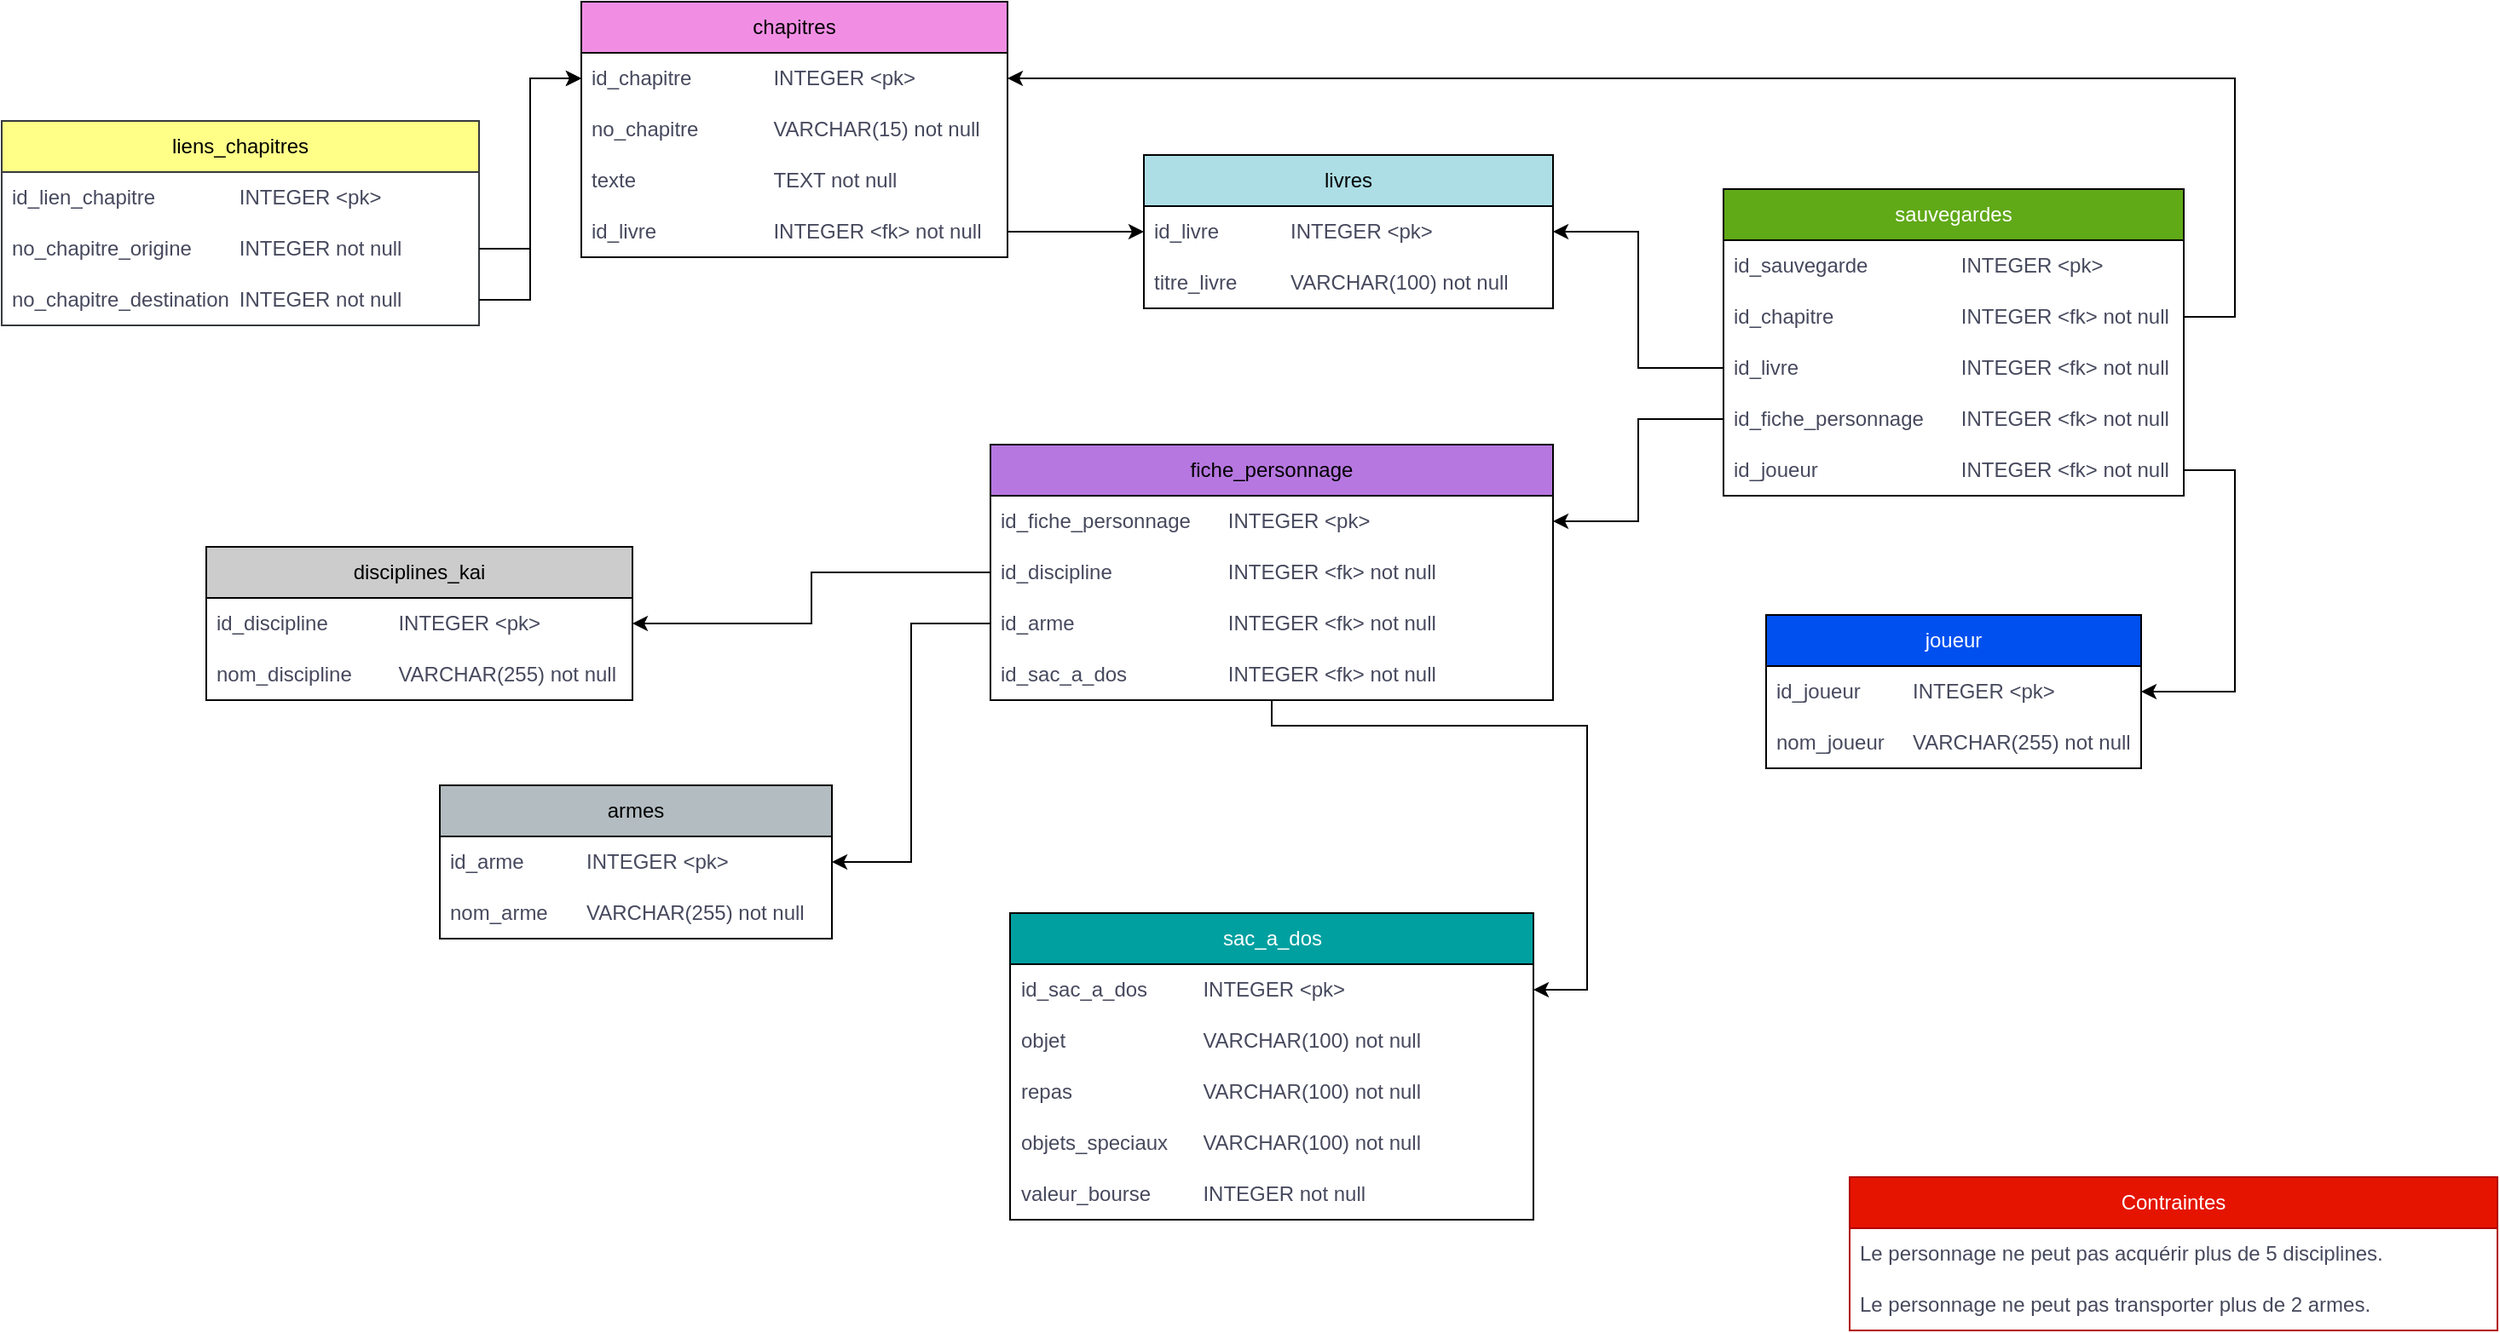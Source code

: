 <mxfile version="22.0.3" type="device">
  <diagram name="Page-1" id="bhdEEEq2-NHT4FDIxLzn">
    <mxGraphModel dx="2434" dy="828" grid="1" gridSize="10" guides="1" tooltips="1" connect="1" arrows="1" fold="1" page="1" pageScale="1" pageWidth="827" pageHeight="1169" background="#ffffff" math="0" shadow="0">
      <root>
        <mxCell id="0" />
        <mxCell id="1" parent="0" />
        <mxCell id="dJn-uZHUKYAvIJkOraK_-2" value="chapitres" style="swimlane;fontStyle=0;childLayout=stackLayout;horizontal=1;startSize=30;horizontalStack=0;resizeParent=1;resizeParentMax=0;resizeLast=0;collapsible=1;marginBottom=0;whiteSpace=wrap;html=1;labelBackgroundColor=none;fillColor=#f18ee4;strokeColor=#000000;" parent="1" vertex="1">
          <mxGeometry x="-330" y="50" width="250" height="150" as="geometry" />
        </mxCell>
        <mxCell id="dJn-uZHUKYAvIJkOraK_-3" value="id_chapitre&lt;span style=&quot;white-space: pre;&quot;&gt;&#x9;&lt;/span&gt;&lt;span style=&quot;white-space: pre;&quot;&gt;&#x9;&lt;/span&gt;INTEGER &amp;lt;pk&amp;gt;" style="text;strokeColor=none;fillColor=none;align=left;verticalAlign=middle;spacingLeft=4;spacingRight=4;overflow=hidden;points=[[0,0.5],[1,0.5]];portConstraint=eastwest;rotatable=0;whiteSpace=wrap;html=1;labelBackgroundColor=none;fontColor=#46495D;" parent="dJn-uZHUKYAvIJkOraK_-2" vertex="1">
          <mxGeometry y="30" width="250" height="30" as="geometry" />
        </mxCell>
        <mxCell id="dJn-uZHUKYAvIJkOraK_-4" value="no_chapitre&lt;span style=&quot;white-space: pre;&quot;&gt;&#x9;&lt;/span&gt;&lt;span style=&quot;white-space: pre;&quot;&gt;&#x9;&lt;/span&gt;VARCHAR(15) not null" style="text;strokeColor=none;fillColor=none;align=left;verticalAlign=middle;spacingLeft=4;spacingRight=4;overflow=hidden;points=[[0,0.5],[1,0.5]];portConstraint=eastwest;rotatable=0;whiteSpace=wrap;html=1;labelBackgroundColor=none;fontColor=#46495D;" parent="dJn-uZHUKYAvIJkOraK_-2" vertex="1">
          <mxGeometry y="60" width="250" height="30" as="geometry" />
        </mxCell>
        <mxCell id="dJn-uZHUKYAvIJkOraK_-5" value="texte&lt;span style=&quot;white-space: pre;&quot;&gt;&#x9;&lt;/span&gt;&lt;span style=&quot;white-space: pre;&quot;&gt;&#x9;&lt;/span&gt;&lt;span style=&quot;white-space: pre;&quot;&gt;&#x9;&lt;/span&gt;TEXT not null" style="text;strokeColor=none;fillColor=none;align=left;verticalAlign=middle;spacingLeft=4;spacingRight=4;overflow=hidden;points=[[0,0.5],[1,0.5]];portConstraint=eastwest;rotatable=0;whiteSpace=wrap;html=1;labelBackgroundColor=none;fontColor=#46495D;" parent="dJn-uZHUKYAvIJkOraK_-2" vertex="1">
          <mxGeometry y="90" width="250" height="30" as="geometry" />
        </mxCell>
        <mxCell id="dJn-uZHUKYAvIJkOraK_-24" value="id_livre&lt;span style=&quot;white-space: pre;&quot;&gt;&#x9;&lt;/span&gt;&lt;span style=&quot;white-space: pre;&quot;&gt;&#x9;&lt;/span&gt;&lt;span style=&quot;white-space: pre;&quot;&gt;&#x9;&lt;/span&gt;INTEGER &amp;lt;fk&amp;gt; not null" style="text;strokeColor=none;fillColor=none;align=left;verticalAlign=middle;spacingLeft=4;spacingRight=4;overflow=hidden;points=[[0,0.5],[1,0.5]];portConstraint=eastwest;rotatable=0;whiteSpace=wrap;html=1;labelBackgroundColor=none;fontColor=#46495D;" parent="dJn-uZHUKYAvIJkOraK_-2" vertex="1">
          <mxGeometry y="120" width="250" height="30" as="geometry" />
        </mxCell>
        <mxCell id="dJn-uZHUKYAvIJkOraK_-6" value="livres" style="swimlane;fontStyle=0;childLayout=stackLayout;horizontal=1;startSize=30;horizontalStack=0;resizeParent=1;resizeParentMax=0;resizeLast=0;collapsible=1;marginBottom=0;whiteSpace=wrap;html=1;swimlaneFillColor=none;labelBackgroundColor=none;fillColor=#ADDEE6;strokeColor=#000000;" parent="1" vertex="1">
          <mxGeometry y="140" width="240" height="90" as="geometry" />
        </mxCell>
        <mxCell id="dJn-uZHUKYAvIJkOraK_-7" value="id_livre&lt;span style=&quot;white-space: pre;&quot;&gt;&#x9;&lt;/span&gt;&lt;span style=&quot;white-space: pre;&quot;&gt;&#x9;&lt;/span&gt;INTEGER &amp;lt;pk&amp;gt;" style="text;strokeColor=none;fillColor=none;align=left;verticalAlign=middle;spacingLeft=4;spacingRight=4;overflow=hidden;points=[[0,0.5],[1,0.5]];portConstraint=eastwest;rotatable=0;whiteSpace=wrap;html=1;labelBackgroundColor=none;fontColor=#46495D;" parent="dJn-uZHUKYAvIJkOraK_-6" vertex="1">
          <mxGeometry y="30" width="240" height="30" as="geometry" />
        </mxCell>
        <mxCell id="dJn-uZHUKYAvIJkOraK_-8" value="titre_livre&lt;span style=&quot;white-space: pre;&quot;&gt;&#x9;&lt;/span&gt;&lt;span style=&quot;white-space: pre;&quot;&gt;&#x9;&lt;/span&gt;VARCHAR(100) not null" style="text;strokeColor=none;fillColor=none;align=left;verticalAlign=middle;spacingLeft=4;spacingRight=4;overflow=hidden;points=[[0,0.5],[1,0.5]];portConstraint=eastwest;rotatable=0;whiteSpace=wrap;html=1;labelBackgroundColor=none;fontColor=#46495D;" parent="dJn-uZHUKYAvIJkOraK_-6" vertex="1">
          <mxGeometry y="60" width="240" height="30" as="geometry" />
        </mxCell>
        <mxCell id="dJn-uZHUKYAvIJkOraK_-10" value="liens_chapitres" style="swimlane;fontStyle=0;childLayout=stackLayout;horizontal=1;startSize=30;horizontalStack=0;resizeParent=1;resizeParentMax=0;resizeLast=0;collapsible=1;marginBottom=0;whiteSpace=wrap;html=1;labelBackgroundColor=none;fillColor=#ffff88;strokeColor=#36393d;" parent="1" vertex="1">
          <mxGeometry x="-670" y="120" width="280" height="120" as="geometry" />
        </mxCell>
        <mxCell id="dJn-uZHUKYAvIJkOraK_-11" value="id_lien_chapitre&lt;span style=&quot;white-space: pre;&quot;&gt;&#x9;&lt;/span&gt;&lt;span style=&quot;white-space: pre;&quot;&gt;&#x9;&lt;/span&gt;INTEGER &amp;lt;pk&amp;gt;" style="text;strokeColor=none;fillColor=none;align=left;verticalAlign=middle;spacingLeft=4;spacingRight=4;overflow=hidden;points=[[0,0.5],[1,0.5]];portConstraint=eastwest;rotatable=0;whiteSpace=wrap;html=1;labelBackgroundColor=none;fontColor=#46495D;" parent="dJn-uZHUKYAvIJkOraK_-10" vertex="1">
          <mxGeometry y="30" width="280" height="30" as="geometry" />
        </mxCell>
        <mxCell id="dJn-uZHUKYAvIJkOraK_-12" value="no_chapitre_origine&lt;span style=&quot;white-space: pre;&quot;&gt;&#x9;&lt;/span&gt;INTEGER not null" style="text;strokeColor=none;fillColor=none;align=left;verticalAlign=middle;spacingLeft=4;spacingRight=4;overflow=hidden;points=[[0,0.5],[1,0.5]];portConstraint=eastwest;rotatable=0;whiteSpace=wrap;html=1;labelBackgroundColor=none;fontColor=#46495D;" parent="dJn-uZHUKYAvIJkOraK_-10" vertex="1">
          <mxGeometry y="60" width="280" height="30" as="geometry" />
        </mxCell>
        <mxCell id="dJn-uZHUKYAvIJkOraK_-13" value="no_chapitre_destination&lt;span style=&quot;white-space: pre;&quot;&gt;&#x9;&lt;/span&gt;INTEGER not null" style="text;strokeColor=none;fillColor=none;align=left;verticalAlign=middle;spacingLeft=4;spacingRight=4;overflow=hidden;points=[[0,0.5],[1,0.5]];portConstraint=eastwest;rotatable=0;whiteSpace=wrap;html=1;labelBackgroundColor=none;fontColor=#46495D;" parent="dJn-uZHUKYAvIJkOraK_-10" vertex="1">
          <mxGeometry y="90" width="280" height="30" as="geometry" />
        </mxCell>
        <mxCell id="dJn-uZHUKYAvIJkOraK_-14" value="sauvegardes" style="swimlane;fontStyle=0;childLayout=stackLayout;horizontal=1;startSize=30;horizontalStack=0;resizeParent=1;resizeParentMax=0;resizeLast=0;collapsible=1;marginBottom=0;whiteSpace=wrap;html=1;labelBackgroundColor=none;fillColor=#60a917;strokeColor=#000000;fontColor=#ffffff;" parent="1" vertex="1">
          <mxGeometry x="340" y="160" width="270" height="180" as="geometry" />
        </mxCell>
        <mxCell id="dJn-uZHUKYAvIJkOraK_-15" value="id_sauvegarde&lt;span style=&quot;white-space: pre;&quot;&gt;&#x9;&lt;/span&gt;&lt;span style=&quot;white-space: pre;&quot;&gt;&#x9;&lt;/span&gt;INTEGER &amp;lt;pk&amp;gt;" style="text;strokeColor=none;fillColor=none;align=left;verticalAlign=middle;spacingLeft=4;spacingRight=4;overflow=hidden;points=[[0,0.5],[1,0.5]];portConstraint=eastwest;rotatable=0;whiteSpace=wrap;html=1;labelBackgroundColor=none;fontColor=#46495D;" parent="dJn-uZHUKYAvIJkOraK_-14" vertex="1">
          <mxGeometry y="30" width="270" height="30" as="geometry" />
        </mxCell>
        <mxCell id="dJn-uZHUKYAvIJkOraK_-16" value="id_chapitre&lt;span style=&quot;white-space: pre;&quot;&gt;&#x9;&lt;/span&gt;&lt;span style=&quot;white-space: pre;&quot;&gt;&#x9;&lt;/span&gt;&lt;span style=&quot;white-space: pre;&quot;&gt;&#x9;&lt;/span&gt;INTEGER &amp;lt;fk&amp;gt; not null" style="text;strokeColor=none;fillColor=none;align=left;verticalAlign=middle;spacingLeft=4;spacingRight=4;overflow=hidden;points=[[0,0.5],[1,0.5]];portConstraint=eastwest;rotatable=0;whiteSpace=wrap;html=1;labelBackgroundColor=none;fontColor=#46495D;" parent="dJn-uZHUKYAvIJkOraK_-14" vertex="1">
          <mxGeometry y="60" width="270" height="30" as="geometry" />
        </mxCell>
        <mxCell id="dJn-uZHUKYAvIJkOraK_-17" value="id_livre&lt;span style=&quot;white-space: pre;&quot;&gt;&#x9;&lt;/span&gt;&lt;span style=&quot;white-space: pre;&quot;&gt;&#x9;&lt;/span&gt;&lt;span style=&quot;white-space: pre;&quot;&gt;&#x9;&lt;/span&gt;&lt;span style=&quot;white-space: pre;&quot;&gt;&#x9;&lt;/span&gt;INTEGER &amp;lt;fk&amp;gt; not null" style="text;strokeColor=none;fillColor=none;align=left;verticalAlign=middle;spacingLeft=4;spacingRight=4;overflow=hidden;points=[[0,0.5],[1,0.5]];portConstraint=eastwest;rotatable=0;whiteSpace=wrap;html=1;labelBackgroundColor=none;fontColor=#46495D;" parent="dJn-uZHUKYAvIJkOraK_-14" vertex="1">
          <mxGeometry y="90" width="270" height="30" as="geometry" />
        </mxCell>
        <mxCell id="dJn-uZHUKYAvIJkOraK_-18" value="id_fiche_personnage&lt;span style=&quot;white-space: pre;&quot;&gt;&#x9;&lt;/span&gt;INTEGER &amp;lt;fk&amp;gt; not null" style="text;strokeColor=none;fillColor=none;align=left;verticalAlign=middle;spacingLeft=4;spacingRight=4;overflow=hidden;points=[[0,0.5],[1,0.5]];portConstraint=eastwest;rotatable=0;whiteSpace=wrap;html=1;labelBackgroundColor=none;fontColor=#46495D;" parent="dJn-uZHUKYAvIJkOraK_-14" vertex="1">
          <mxGeometry y="120" width="270" height="30" as="geometry" />
        </mxCell>
        <mxCell id="dJn-uZHUKYAvIJkOraK_-30" value="id_joueur&lt;span style=&quot;white-space: pre;&quot;&gt;&#x9;&lt;/span&gt;&lt;span style=&quot;white-space: pre;&quot;&gt;&#x9;&lt;/span&gt;&lt;span style=&quot;white-space: pre;&quot;&gt;&#x9;&lt;/span&gt;&lt;span style=&quot;white-space: pre;&quot;&gt;&#x9;&lt;/span&gt;INTEGER &amp;lt;fk&amp;gt; not null" style="text;strokeColor=none;fillColor=none;align=left;verticalAlign=middle;spacingLeft=4;spacingRight=4;overflow=hidden;points=[[0,0.5],[1,0.5]];portConstraint=eastwest;rotatable=0;whiteSpace=wrap;html=1;labelBackgroundColor=none;fontColor=#46495D;" parent="dJn-uZHUKYAvIJkOraK_-14" vertex="1">
          <mxGeometry y="150" width="270" height="30" as="geometry" />
        </mxCell>
        <mxCell id="dJn-uZHUKYAvIJkOraK_-19" value="fiche_personnage" style="swimlane;fontStyle=0;childLayout=stackLayout;horizontal=1;startSize=30;horizontalStack=0;resizeParent=1;resizeParentMax=0;resizeLast=0;collapsible=1;marginBottom=0;whiteSpace=wrap;html=1;labelBackgroundColor=none;fillColor=#B677E0;strokeColor=#000000;fillStyle=auto;" parent="1" vertex="1">
          <mxGeometry x="-90" y="310" width="330" height="150" as="geometry" />
        </mxCell>
        <mxCell id="dJn-uZHUKYAvIJkOraK_-20" value="id_fiche_personnage&lt;span style=&quot;white-space: pre;&quot;&gt;&#x9;&lt;/span&gt;INTEGER &amp;lt;pk&amp;gt;" style="text;strokeColor=none;fillColor=none;align=left;verticalAlign=middle;spacingLeft=4;spacingRight=4;overflow=hidden;points=[[0,0.5],[1,0.5]];portConstraint=eastwest;rotatable=0;whiteSpace=wrap;html=1;labelBackgroundColor=none;fontColor=#46495D;" parent="dJn-uZHUKYAvIJkOraK_-19" vertex="1">
          <mxGeometry y="30" width="330" height="30" as="geometry" />
        </mxCell>
        <mxCell id="dJn-uZHUKYAvIJkOraK_-21" value="id_discipline&lt;span style=&quot;white-space: pre;&quot;&gt;&#x9;&lt;/span&gt;&lt;span style=&quot;white-space: pre;&quot;&gt;&#x9;&lt;/span&gt;&lt;span style=&quot;white-space: pre;&quot;&gt;&#x9;&lt;/span&gt;INTEGER &amp;lt;fk&amp;gt; not null" style="text;strokeColor=none;fillColor=none;align=left;verticalAlign=middle;spacingLeft=4;spacingRight=4;overflow=hidden;points=[[0,0.5],[1,0.5]];portConstraint=eastwest;rotatable=0;whiteSpace=wrap;html=1;labelBackgroundColor=none;fontColor=#46495D;" parent="dJn-uZHUKYAvIJkOraK_-19" vertex="1">
          <mxGeometry y="60" width="330" height="30" as="geometry" />
        </mxCell>
        <mxCell id="dJn-uZHUKYAvIJkOraK_-23" value="id_arme&lt;span style=&quot;white-space: pre;&quot;&gt;&#x9;&lt;/span&gt;&lt;span style=&quot;white-space: pre;&quot;&gt;&#x9;&lt;/span&gt;&lt;span style=&quot;white-space: pre;&quot;&gt;&#x9;&lt;/span&gt;&lt;span style=&quot;white-space: pre;&quot;&gt;&#x9;&lt;/span&gt;INTEGER &amp;lt;fk&amp;gt; not null" style="text;strokeColor=none;fillColor=none;align=left;verticalAlign=middle;spacingLeft=4;spacingRight=4;overflow=hidden;points=[[0,0.5],[1,0.5]];portConstraint=eastwest;rotatable=0;whiteSpace=wrap;html=1;labelBackgroundColor=none;fontColor=#46495D;" parent="dJn-uZHUKYAvIJkOraK_-19" vertex="1">
          <mxGeometry y="90" width="330" height="30" as="geometry" />
        </mxCell>
        <mxCell id="dJn-uZHUKYAvIJkOraK_-35" value="id_sac_a_dos&lt;span style=&quot;white-space: pre;&quot;&gt;&#x9;&lt;/span&gt;&lt;span style=&quot;white-space: pre;&quot;&gt;&#x9;&lt;/span&gt;&lt;span style=&quot;white-space: pre;&quot;&gt;&#x9;&lt;/span&gt;INTEGER &amp;lt;fk&amp;gt; not null" style="text;strokeColor=none;fillColor=none;align=left;verticalAlign=middle;spacingLeft=4;spacingRight=4;overflow=hidden;points=[[0,0.5],[1,0.5]];portConstraint=eastwest;rotatable=0;whiteSpace=wrap;html=1;labelBackgroundColor=none;fontColor=#46495D;" parent="dJn-uZHUKYAvIJkOraK_-19" vertex="1">
          <mxGeometry y="120" width="330" height="30" as="geometry" />
        </mxCell>
        <mxCell id="dJn-uZHUKYAvIJkOraK_-31" value="joueur" style="swimlane;fontStyle=0;childLayout=stackLayout;horizontal=1;startSize=30;horizontalStack=0;resizeParent=1;resizeParentMax=0;resizeLast=0;collapsible=1;marginBottom=0;whiteSpace=wrap;html=1;labelBackgroundColor=none;fillColor=#0050ef;strokeColor=#000000;fontColor=#ffffff;" parent="1" vertex="1">
          <mxGeometry x="365" y="410" width="220" height="90" as="geometry" />
        </mxCell>
        <mxCell id="dJn-uZHUKYAvIJkOraK_-32" value="id_joueur&lt;span style=&quot;white-space: pre;&quot;&gt;&#x9;&lt;/span&gt;&lt;span style=&quot;white-space: pre;&quot;&gt;&#x9;&lt;/span&gt;INTEGER &amp;lt;pk&amp;gt;" style="text;strokeColor=none;fillColor=none;align=left;verticalAlign=middle;spacingLeft=4;spacingRight=4;overflow=hidden;points=[[0,0.5],[1,0.5]];portConstraint=eastwest;rotatable=0;whiteSpace=wrap;html=1;labelBackgroundColor=none;fontColor=#46495D;" parent="dJn-uZHUKYAvIJkOraK_-31" vertex="1">
          <mxGeometry y="30" width="220" height="30" as="geometry" />
        </mxCell>
        <mxCell id="dJn-uZHUKYAvIJkOraK_-33" value="nom_joueur&lt;span style=&quot;white-space: pre;&quot;&gt;&#x9;&lt;/span&gt;VARCHAR(255) not null" style="text;strokeColor=none;fillColor=none;align=left;verticalAlign=middle;spacingLeft=4;spacingRight=4;overflow=hidden;points=[[0,0.5],[1,0.5]];portConstraint=eastwest;rotatable=0;whiteSpace=wrap;html=1;labelBackgroundColor=none;fontColor=#46495D;" parent="dJn-uZHUKYAvIJkOraK_-31" vertex="1">
          <mxGeometry y="60" width="220" height="30" as="geometry" />
        </mxCell>
        <mxCell id="dJn-uZHUKYAvIJkOraK_-37" value="disciplines_kai" style="swimlane;fontStyle=0;childLayout=stackLayout;horizontal=1;startSize=30;horizontalStack=0;resizeParent=1;resizeParentMax=0;resizeLast=0;collapsible=1;marginBottom=0;whiteSpace=wrap;html=1;labelBackgroundColor=none;strokeColor=#000000;fillColor=#CCCCCC;" parent="1" vertex="1">
          <mxGeometry x="-550" y="370" width="250" height="90" as="geometry" />
        </mxCell>
        <mxCell id="dJn-uZHUKYAvIJkOraK_-38" value="id_discipline&lt;span style=&quot;white-space: pre;&quot;&gt;&#x9;&lt;span style=&quot;white-space: pre;&quot;&gt;&#x9;&lt;/span&gt;&lt;/span&gt;INTEGER &amp;lt;pk&amp;gt;" style="text;strokeColor=none;fillColor=none;align=left;verticalAlign=middle;spacingLeft=4;spacingRight=4;overflow=hidden;points=[[0,0.5],[1,0.5]];portConstraint=eastwest;rotatable=0;whiteSpace=wrap;html=1;labelBackgroundColor=none;fontColor=#46495D;" parent="dJn-uZHUKYAvIJkOraK_-37" vertex="1">
          <mxGeometry y="30" width="250" height="30" as="geometry" />
        </mxCell>
        <mxCell id="dJn-uZHUKYAvIJkOraK_-39" value="nom_discipline&lt;span style=&quot;white-space: pre;&quot;&gt;&#x9;&lt;/span&gt;VARCHAR(255) not null" style="text;strokeColor=none;fillColor=none;align=left;verticalAlign=middle;spacingLeft=4;spacingRight=4;overflow=hidden;points=[[0,0.5],[1,0.5]];portConstraint=eastwest;rotatable=0;whiteSpace=wrap;html=1;labelBackgroundColor=none;fontColor=#46495D;" parent="dJn-uZHUKYAvIJkOraK_-37" vertex="1">
          <mxGeometry y="60" width="250" height="30" as="geometry" />
        </mxCell>
        <mxCell id="dJn-uZHUKYAvIJkOraK_-41" value="armes" style="swimlane;fontStyle=0;childLayout=stackLayout;horizontal=1;startSize=30;horizontalStack=0;resizeParent=1;resizeParentMax=0;resizeLast=0;collapsible=1;marginBottom=0;whiteSpace=wrap;html=1;labelBackgroundColor=none;fillColor=#b3bdc1;strokeColor=#000000;" parent="1" vertex="1">
          <mxGeometry x="-413" y="510" width="230" height="90" as="geometry" />
        </mxCell>
        <mxCell id="dJn-uZHUKYAvIJkOraK_-42" value="id_arme&lt;span style=&quot;white-space: pre;&quot;&gt;&#x9;&lt;/span&gt;&lt;span style=&quot;white-space: pre;&quot;&gt;&#x9;&lt;/span&gt;INTEGER &amp;lt;pk&amp;gt;" style="text;strokeColor=none;fillColor=none;align=left;verticalAlign=middle;spacingLeft=4;spacingRight=4;overflow=hidden;points=[[0,0.5],[1,0.5]];portConstraint=eastwest;rotatable=0;whiteSpace=wrap;html=1;labelBackgroundColor=none;fontColor=#46495D;" parent="dJn-uZHUKYAvIJkOraK_-41" vertex="1">
          <mxGeometry y="30" width="230" height="30" as="geometry" />
        </mxCell>
        <mxCell id="dJn-uZHUKYAvIJkOraK_-43" value="nom_arme&lt;span style=&quot;white-space: pre;&quot;&gt;&#x9;&lt;/span&gt;VARCHAR(255) not null" style="text;strokeColor=none;fillColor=none;align=left;verticalAlign=middle;spacingLeft=4;spacingRight=4;overflow=hidden;points=[[0,0.5],[1,0.5]];portConstraint=eastwest;rotatable=0;whiteSpace=wrap;html=1;labelBackgroundColor=none;fontColor=#46495D;" parent="dJn-uZHUKYAvIJkOraK_-41" vertex="1">
          <mxGeometry y="60" width="230" height="30" as="geometry" />
        </mxCell>
        <mxCell id="dJn-uZHUKYAvIJkOraK_-45" value="sac_a_dos" style="swimlane;fontStyle=0;childLayout=stackLayout;horizontal=1;startSize=30;horizontalStack=0;resizeParent=1;resizeParentMax=0;resizeLast=0;collapsible=1;marginBottom=0;whiteSpace=wrap;html=1;labelBackgroundColor=none;fillColor=#00A0A0;strokeColor=#000000;fontColor=#ffffff;" parent="1" vertex="1">
          <mxGeometry x="-78.5" y="585" width="307" height="180" as="geometry" />
        </mxCell>
        <mxCell id="dJn-uZHUKYAvIJkOraK_-46" value="id_sac_a_dos&lt;span style=&quot;white-space: pre;&quot;&gt;&#x9;&lt;/span&gt;&lt;span style=&quot;white-space: pre;&quot;&gt;&#x9;&lt;/span&gt;INTEGER &amp;lt;pk&amp;gt;" style="text;strokeColor=none;fillColor=none;align=left;verticalAlign=middle;spacingLeft=4;spacingRight=4;overflow=hidden;points=[[0,0.5],[1,0.5]];portConstraint=eastwest;rotatable=0;whiteSpace=wrap;html=1;labelBackgroundColor=none;fontColor=#46495D;" parent="dJn-uZHUKYAvIJkOraK_-45" vertex="1">
          <mxGeometry y="30" width="307" height="30" as="geometry" />
        </mxCell>
        <mxCell id="dJn-uZHUKYAvIJkOraK_-47" value="objet&amp;nbsp;&lt;span style=&quot;white-space: pre;&quot;&gt;&#x9;&lt;/span&gt;&lt;span style=&quot;white-space: pre;&quot;&gt;&#x9;&lt;/span&gt;&lt;span style=&quot;white-space: pre;&quot;&gt;&#x9;&lt;/span&gt;VARCHAR(100) not null" style="text;strokeColor=none;fillColor=none;align=left;verticalAlign=middle;spacingLeft=4;spacingRight=4;overflow=hidden;points=[[0,0.5],[1,0.5]];portConstraint=eastwest;rotatable=0;whiteSpace=wrap;html=1;labelBackgroundColor=none;fontColor=#46495D;" parent="dJn-uZHUKYAvIJkOraK_-45" vertex="1">
          <mxGeometry y="60" width="307" height="30" as="geometry" />
        </mxCell>
        <mxCell id="dJn-uZHUKYAvIJkOraK_-48" value="repas&amp;nbsp;&lt;span style=&quot;white-space: pre;&quot;&gt;&#x9;&lt;/span&gt;&lt;span style=&quot;white-space: pre;&quot;&gt;&#x9;&lt;/span&gt;&lt;span style=&quot;white-space: pre;&quot;&gt;&#x9;&lt;/span&gt;VARCHAR(100) not null" style="text;strokeColor=none;fillColor=none;align=left;verticalAlign=middle;spacingLeft=4;spacingRight=4;overflow=hidden;points=[[0,0.5],[1,0.5]];portConstraint=eastwest;rotatable=0;whiteSpace=wrap;html=1;labelBackgroundColor=none;fontColor=#46495D;" parent="dJn-uZHUKYAvIJkOraK_-45" vertex="1">
          <mxGeometry y="90" width="307" height="30" as="geometry" />
        </mxCell>
        <mxCell id="dJn-uZHUKYAvIJkOraK_-49" value="objets_speciaux&lt;span style=&quot;white-space: pre;&quot;&gt;&#x9;&lt;/span&gt;VARCHAR(100) not null" style="text;strokeColor=none;fillColor=none;align=left;verticalAlign=middle;spacingLeft=4;spacingRight=4;overflow=hidden;points=[[0,0.5],[1,0.5]];portConstraint=eastwest;rotatable=0;whiteSpace=wrap;html=1;labelBackgroundColor=none;fontColor=#46495D;" parent="dJn-uZHUKYAvIJkOraK_-45" vertex="1">
          <mxGeometry y="120" width="307" height="30" as="geometry" />
        </mxCell>
        <mxCell id="dJn-uZHUKYAvIJkOraK_-66" value="valeur_bourse&lt;span style=&quot;white-space: pre;&quot;&gt;&#x9;&lt;/span&gt;&lt;span style=&quot;white-space: pre;&quot;&gt;&#x9;&lt;/span&gt;INTEGER not null" style="text;strokeColor=none;fillColor=none;align=left;verticalAlign=middle;spacingLeft=4;spacingRight=4;overflow=hidden;points=[[0,0.5],[1,0.5]];portConstraint=eastwest;rotatable=0;whiteSpace=wrap;html=1;labelBackgroundColor=none;fontColor=#46495D;" parent="dJn-uZHUKYAvIJkOraK_-45" vertex="1">
          <mxGeometry y="150" width="307" height="30" as="geometry" />
        </mxCell>
        <mxCell id="dJn-uZHUKYAvIJkOraK_-68" value="Contraintes" style="swimlane;fontStyle=0;childLayout=stackLayout;horizontal=1;startSize=30;horizontalStack=0;resizeParent=1;resizeParentMax=0;resizeLast=0;collapsible=1;marginBottom=0;whiteSpace=wrap;html=1;labelBackgroundColor=none;fillColor=#e51400;strokeColor=#B20000;fontColor=#ffffff;" parent="1" vertex="1">
          <mxGeometry x="414" y="740" width="380" height="90" as="geometry" />
        </mxCell>
        <mxCell id="dJn-uZHUKYAvIJkOraK_-69" value="Le personnage ne peut pas acquérir plus de 5 disciplines.&amp;nbsp;" style="text;strokeColor=none;fillColor=none;align=left;verticalAlign=middle;spacingLeft=4;spacingRight=4;overflow=hidden;points=[[0,0.5],[1,0.5]];portConstraint=eastwest;rotatable=0;whiteSpace=wrap;html=1;labelBackgroundColor=none;fontColor=#46495D;" parent="dJn-uZHUKYAvIJkOraK_-68" vertex="1">
          <mxGeometry y="30" width="380" height="30" as="geometry" />
        </mxCell>
        <mxCell id="dJn-uZHUKYAvIJkOraK_-70" value="Le personnage ne peut pas transporter plus de 2 armes." style="text;strokeColor=none;fillColor=none;align=left;verticalAlign=middle;spacingLeft=4;spacingRight=4;overflow=hidden;points=[[0,0.5],[1,0.5]];portConstraint=eastwest;rotatable=0;whiteSpace=wrap;html=1;labelBackgroundColor=none;fontColor=#46495D;" parent="dJn-uZHUKYAvIJkOraK_-68" vertex="1">
          <mxGeometry y="60" width="380" height="30" as="geometry" />
        </mxCell>
        <mxCell id="dJn-uZHUKYAvIJkOraK_-75" style="edgeStyle=orthogonalEdgeStyle;rounded=0;orthogonalLoop=1;jettySize=auto;html=1;labelBackgroundColor=none;strokeColor=#000000;fontColor=default;" parent="1" source="dJn-uZHUKYAvIJkOraK_-24" target="dJn-uZHUKYAvIJkOraK_-7" edge="1">
          <mxGeometry relative="1" as="geometry" />
        </mxCell>
        <mxCell id="dJn-uZHUKYAvIJkOraK_-77" style="edgeStyle=orthogonalEdgeStyle;rounded=0;orthogonalLoop=1;jettySize=auto;html=1;strokeColor=#000000;fontColor=#46495D;fillColor=#B2C9AB;" parent="1" source="dJn-uZHUKYAvIJkOraK_-17" target="dJn-uZHUKYAvIJkOraK_-7" edge="1">
          <mxGeometry relative="1" as="geometry" />
        </mxCell>
        <mxCell id="dJn-uZHUKYAvIJkOraK_-78" style="edgeStyle=orthogonalEdgeStyle;rounded=0;orthogonalLoop=1;jettySize=auto;html=1;strokeColor=#000000;fontColor=#46495D;fillColor=#B2C9AB;" parent="1" source="dJn-uZHUKYAvIJkOraK_-16" target="dJn-uZHUKYAvIJkOraK_-3" edge="1">
          <mxGeometry relative="1" as="geometry">
            <Array as="points">
              <mxPoint x="640" y="235" />
              <mxPoint x="640" y="95" />
            </Array>
          </mxGeometry>
        </mxCell>
        <mxCell id="dJn-uZHUKYAvIJkOraK_-79" style="edgeStyle=orthogonalEdgeStyle;rounded=0;orthogonalLoop=1;jettySize=auto;html=1;strokeColor=#000000;fontColor=#46495D;fillColor=#B2C9AB;" parent="1" source="dJn-uZHUKYAvIJkOraK_-18" target="dJn-uZHUKYAvIJkOraK_-20" edge="1">
          <mxGeometry relative="1" as="geometry" />
        </mxCell>
        <mxCell id="dJn-uZHUKYAvIJkOraK_-80" style="edgeStyle=orthogonalEdgeStyle;rounded=0;orthogonalLoop=1;jettySize=auto;html=1;strokeColor=#000000;fontColor=#46495D;fillColor=#B2C9AB;" parent="1" source="dJn-uZHUKYAvIJkOraK_-30" target="dJn-uZHUKYAvIJkOraK_-32" edge="1">
          <mxGeometry relative="1" as="geometry">
            <Array as="points">
              <mxPoint x="640" y="325" />
              <mxPoint x="640" y="455" />
            </Array>
          </mxGeometry>
        </mxCell>
        <mxCell id="dJn-uZHUKYAvIJkOraK_-81" style="edgeStyle=orthogonalEdgeStyle;rounded=0;orthogonalLoop=1;jettySize=auto;html=1;strokeColor=#000000;fontColor=#46495D;fillColor=#B2C9AB;" parent="1" source="dJn-uZHUKYAvIJkOraK_-21" target="dJn-uZHUKYAvIJkOraK_-38" edge="1">
          <mxGeometry relative="1" as="geometry" />
        </mxCell>
        <mxCell id="dJn-uZHUKYAvIJkOraK_-82" style="edgeStyle=orthogonalEdgeStyle;rounded=0;orthogonalLoop=1;jettySize=auto;html=1;strokeColor=#000000;fontColor=#46495D;fillColor=#B2C9AB;" parent="1" source="dJn-uZHUKYAvIJkOraK_-23" target="dJn-uZHUKYAvIJkOraK_-42" edge="1">
          <mxGeometry relative="1" as="geometry" />
        </mxCell>
        <mxCell id="dJn-uZHUKYAvIJkOraK_-83" style="edgeStyle=orthogonalEdgeStyle;rounded=0;orthogonalLoop=1;jettySize=auto;html=1;strokeColor=#000000;fontColor=#46495D;fillColor=#B2C9AB;" parent="1" source="dJn-uZHUKYAvIJkOraK_-35" target="dJn-uZHUKYAvIJkOraK_-46" edge="1">
          <mxGeometry relative="1" as="geometry">
            <Array as="points">
              <mxPoint x="260" y="475" />
              <mxPoint x="260" y="630" />
            </Array>
          </mxGeometry>
        </mxCell>
        <mxCell id="hXwuIzg9YuTCTMOAW4NJ-3" style="edgeStyle=orthogonalEdgeStyle;rounded=0;orthogonalLoop=1;jettySize=auto;html=1;" edge="1" parent="1" source="dJn-uZHUKYAvIJkOraK_-12" target="dJn-uZHUKYAvIJkOraK_-3">
          <mxGeometry relative="1" as="geometry" />
        </mxCell>
        <mxCell id="hXwuIzg9YuTCTMOAW4NJ-4" style="edgeStyle=orthogonalEdgeStyle;rounded=0;orthogonalLoop=1;jettySize=auto;html=1;" edge="1" parent="1" source="dJn-uZHUKYAvIJkOraK_-13" target="dJn-uZHUKYAvIJkOraK_-3">
          <mxGeometry relative="1" as="geometry" />
        </mxCell>
      </root>
    </mxGraphModel>
  </diagram>
</mxfile>
